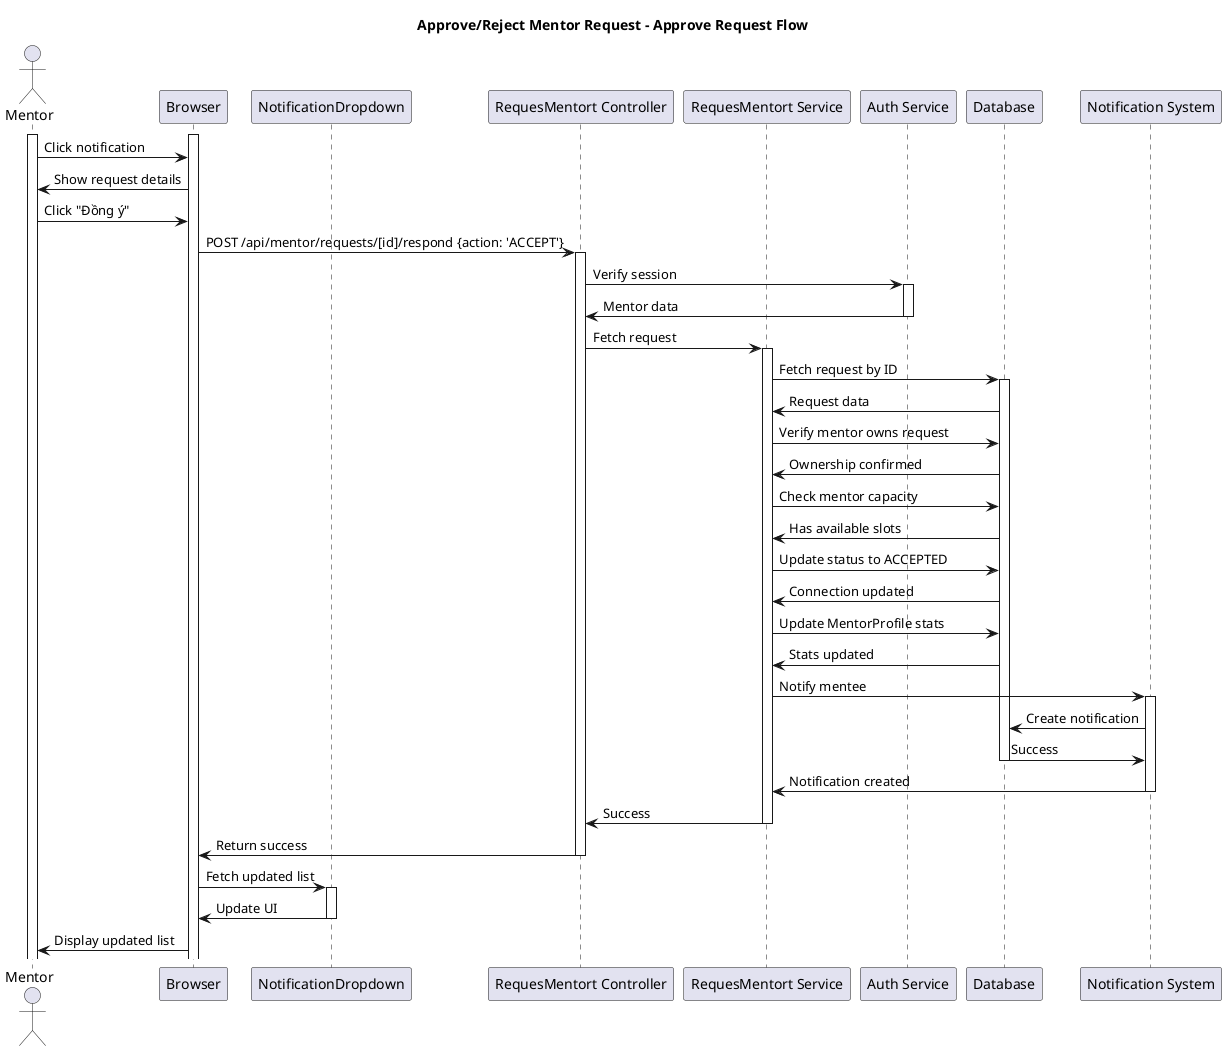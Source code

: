 @startuml
title Approve/Reject Mentor Request - Approve Request Flow

actor Mentor
participant Browser
participant NotificationDropdown
participant "RequesMentort Controller" as PostController
participant "RequesMentort Service" as RequestMentorService
participant "Auth Service" as AuthService
participant Database
participant "Notification System" as NotificationSystem

activate Mentor
activate Browser

Mentor -> Browser: Click notification
Browser -> Mentor: Show request details
Mentor -> Browser: Click "Đồng ý"
Browser -> PostController: POST /api/mentor/requests/[id]/respond {action: 'ACCEPT'}
activate PostController


PostController -> AuthService: Verify session

activate AuthService
AuthService -> PostController: Mentor data
deactivate AuthService

PostController -> RequestMentorService: Fetch request
activate RequestMentorService
RequestMentorService -> Database: Fetch request by ID

activate Database
Database -> RequestMentorService: Request data


RequestMentorService -> Database: Verify mentor owns request


Database -> RequestMentorService: Ownership confirmed


RequestMentorService -> Database: Check mentor capacity


Database -> RequestMentorService: Has available slots


RequestMentorService -> Database: Update status to ACCEPTED


Database -> RequestMentorService: Connection updated


RequestMentorService -> Database: Update MentorProfile stats


Database -> RequestMentorService: Stats updated


RequestMentorService -> NotificationSystem: Notify mentee

activate NotificationSystem
NotificationSystem -> Database: Create notification

Database -> NotificationSystem: Success
deactivate Database
NotificationSystem -> RequestMentorService: Notification created
deactivate NotificationSystem

RequestMentorService -> PostController: Success
deactivate RequestMentorService

PostController -> Browser: Return success
deactivate PostController
Browser -> NotificationDropdown: Fetch updated list
activate NotificationDropdown
NotificationDropdown -> Browser: Update UI
deactivate NotificationDropdown
Browser -> Mentor: Display updated list

@enduml